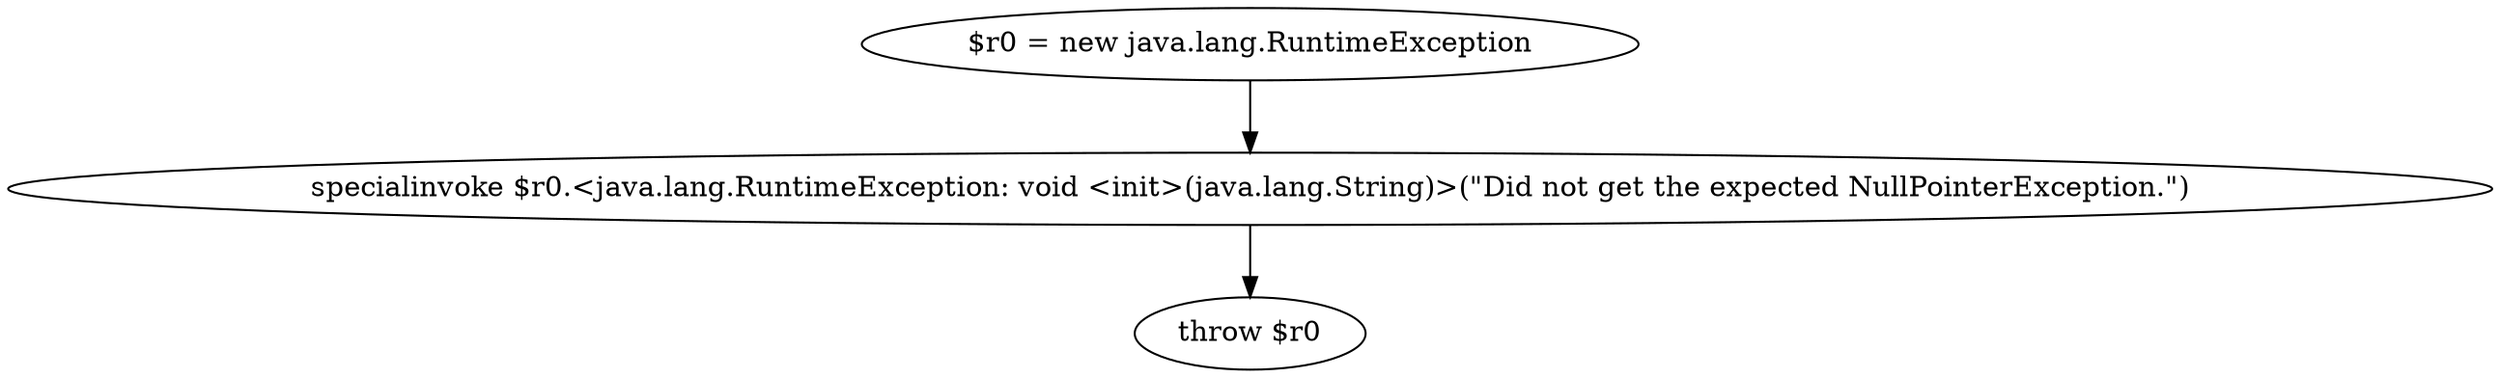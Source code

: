 digraph "unitGraph" {
    "$r0 = new java.lang.RuntimeException"
    "specialinvoke $r0.<java.lang.RuntimeException: void <init>(java.lang.String)>(\"Did not get the expected NullPointerException.\")"
    "throw $r0"
    "$r0 = new java.lang.RuntimeException"->"specialinvoke $r0.<java.lang.RuntimeException: void <init>(java.lang.String)>(\"Did not get the expected NullPointerException.\")";
    "specialinvoke $r0.<java.lang.RuntimeException: void <init>(java.lang.String)>(\"Did not get the expected NullPointerException.\")"->"throw $r0";
}
